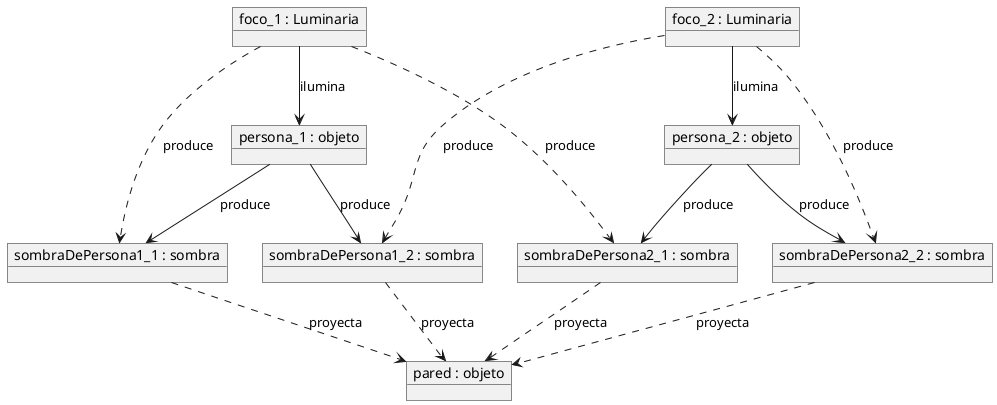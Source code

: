@startuml
object "foco_1 : Luminaria" as F1
object "foco_2 : Luminaria" as F2
object "persona_1 : objeto" as P1
object "persona_2 : objeto" as P2
object "sombraDePersona1_1 : sombra" as S11
object "sombraDePersona1_2 : sombra" as S12
object "sombraDePersona2_1 : sombra" as S21    
object "sombraDePersona2_2 : sombra" as S22
object "pared : objeto" as W

F1 --> P1 : "ilumina"
F2 --> P2 : "ilumina"
F1 ..> S11 : "produce"
F1 ..> S21 : "produce"
F2 ..> S12 : "produce"
F2 ..> S22 : "produce"
P1 --> S11 : "produce"
P1 --> S12 : "produce"
P2 --> S21 : "produce"
P2 --> S22 : "produce"
S11 ..> W : "proyecta"
S12 ..> W : "proyecta"
S21 ..> W : "proyecta"
S22 ..> W : "proyecta"
@enduml


